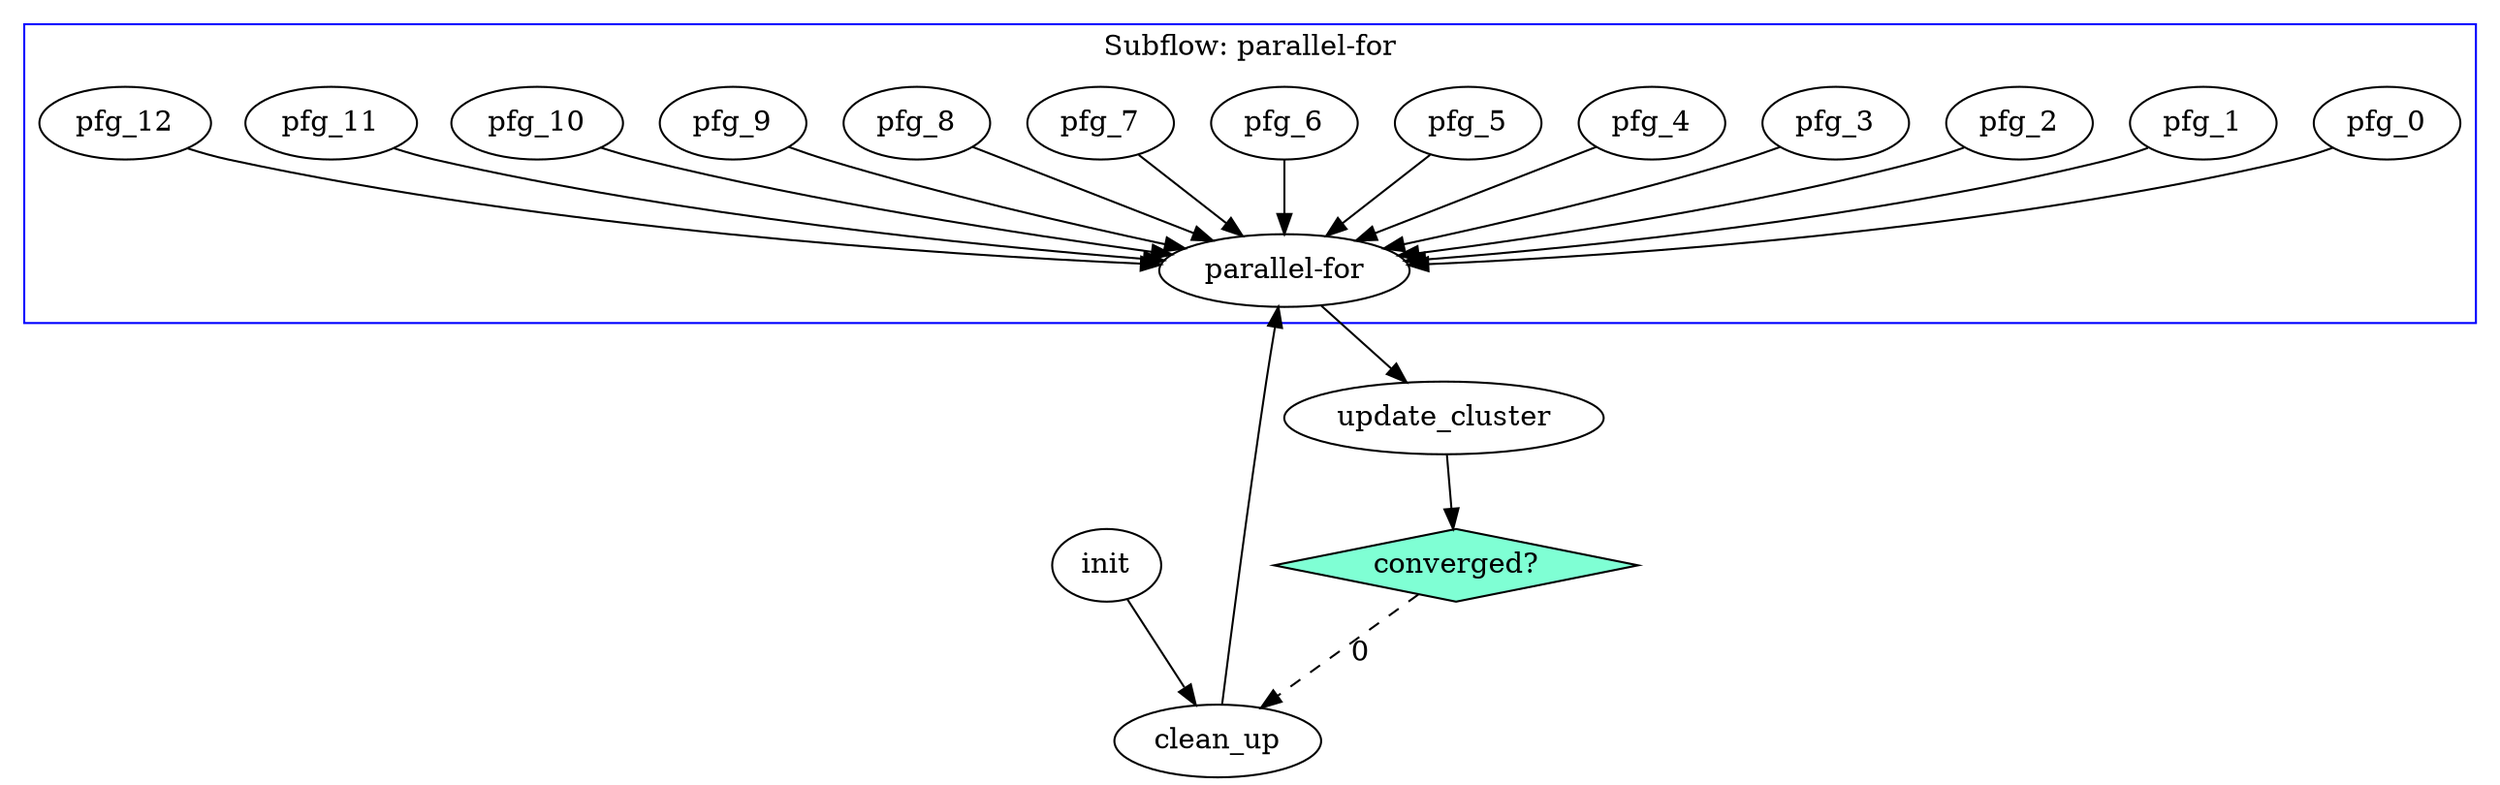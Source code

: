 digraph Taskflow {
p0x1dcb4c0[label="init" ];
p0x1dcb4c0 -> p0x1dcb5d0;
p0x1dcb5d0[label="clean_up" ];
p0x1dcb5d0 -> p0x1dcb6e0;
p0x1dcb6e0[label="parallel-for" ];
p0x1dcb6e0 -> p0x1dcb7f0;
subgraph cluster_p0x1dcb6e0 {
label="Subflow: parallel-for";
color=blue
p0x7fd610000b50[label="pfg_0" ];
p0x7fd610000b50 -> p0x1dcb6e0;
p0x7fd610000c60[label="pfg_1" ];
p0x7fd610000c60 -> p0x1dcb6e0;
p0x7fd610000d70[label="pfg_2" ];
p0x7fd610000d70 -> p0x1dcb6e0;
p0x7fd610000e80[label="pfg_3" ];
p0x7fd610000e80 -> p0x1dcb6e0;
p0x7fd610000f90[label="pfg_4" ];
p0x7fd610000f90 -> p0x1dcb6e0;
p0x7fd6100010a0[label="pfg_5" ];
p0x7fd6100010a0 -> p0x1dcb6e0;
p0x7fd6100011b0[label="pfg_6" ];
p0x7fd6100011b0 -> p0x1dcb6e0;
p0x7fd6100012c0[label="pfg_7" ];
p0x7fd6100012c0 -> p0x1dcb6e0;
p0x7fd6100013d0[label="pfg_8" ];
p0x7fd6100013d0 -> p0x1dcb6e0;
p0x7fd6100014e0[label="pfg_9" ];
p0x7fd6100014e0 -> p0x1dcb6e0;
p0x7fd6100015f0[label="pfg_10" ];
p0x7fd6100015f0 -> p0x1dcb6e0;
p0x7fd610001700[label="pfg_11" ];
p0x7fd610001700 -> p0x1dcb6e0;
p0x7fd610001810[label="pfg_12" ];
p0x7fd610001810 -> p0x1dcb6e0;
}
p0x1dcb7f0[label="update_cluster" ];
p0x1dcb7f0 -> p0x1dcb900;
p0x1dcb900[label="converged?" shape=diamond color=black fillcolor=aquamarine style=filled];
p0x1dcb900 -> p0x1dcb5d0 [style=dashed label="0"];
}
